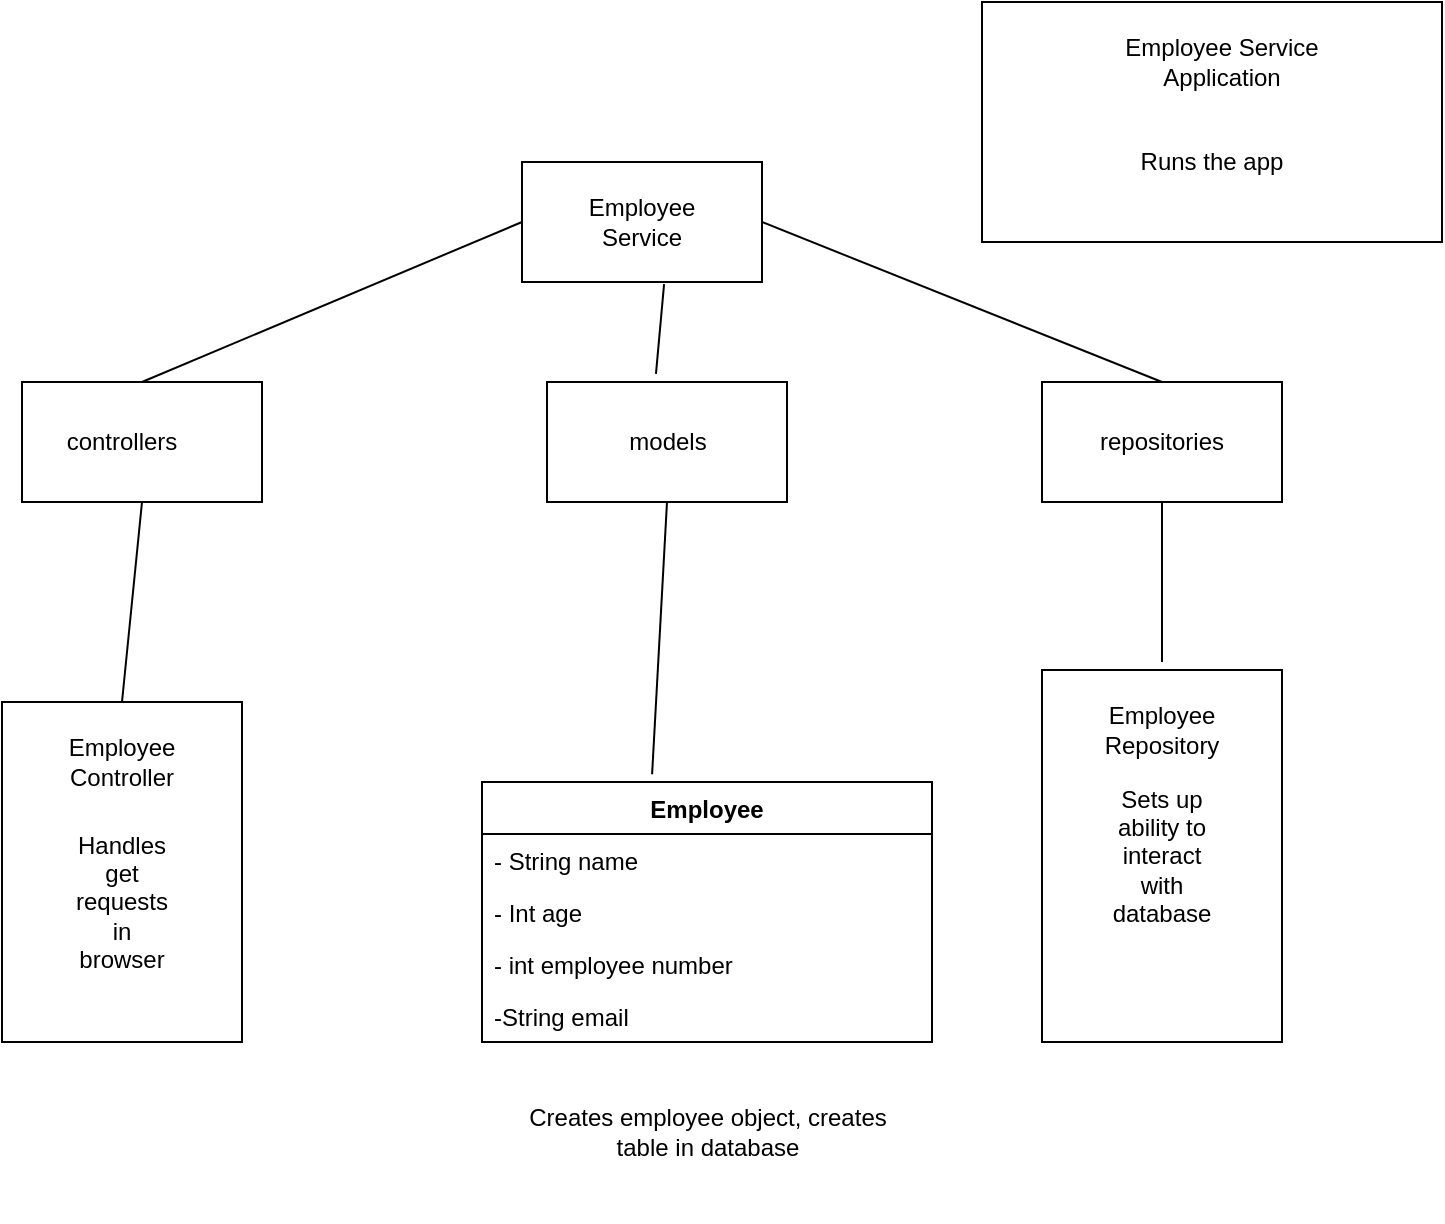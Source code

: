 <mxfile version="14.1.8" type="device"><diagram id="rwJa1vSPAroahQNSqrTD" name="Page-1"><mxGraphModel dx="1209" dy="680" grid="1" gridSize="10" guides="1" tooltips="1" connect="1" arrows="1" fold="1" page="1" pageScale="1" pageWidth="1169" pageHeight="827" math="0" shadow="0"><root><mxCell id="0"/><mxCell id="1" parent="0"/><mxCell id="xawSvrWsJQ1rxcL-zBs6-1" value="Employee" style="swimlane;fontStyle=1;align=center;verticalAlign=top;childLayout=stackLayout;horizontal=1;startSize=26;horizontalStack=0;resizeParent=1;resizeParentMax=0;resizeLast=0;collapsible=1;marginBottom=0;" vertex="1" parent="1"><mxGeometry x="390" y="470" width="225" height="130" as="geometry"/></mxCell><mxCell id="xawSvrWsJQ1rxcL-zBs6-2" value="- String name" style="text;strokeColor=none;fillColor=none;align=left;verticalAlign=top;spacingLeft=4;spacingRight=4;overflow=hidden;rotatable=0;points=[[0,0.5],[1,0.5]];portConstraint=eastwest;" vertex="1" parent="xawSvrWsJQ1rxcL-zBs6-1"><mxGeometry y="26" width="225" height="26" as="geometry"/></mxCell><mxCell id="xawSvrWsJQ1rxcL-zBs6-3" value="- Int age" style="text;strokeColor=none;fillColor=none;align=left;verticalAlign=top;spacingLeft=4;spacingRight=4;overflow=hidden;rotatable=0;points=[[0,0.5],[1,0.5]];portConstraint=eastwest;" vertex="1" parent="xawSvrWsJQ1rxcL-zBs6-1"><mxGeometry y="52" width="225" height="26" as="geometry"/></mxCell><mxCell id="xawSvrWsJQ1rxcL-zBs6-4" value="- int employee number" style="text;strokeColor=none;fillColor=none;align=left;verticalAlign=top;spacingLeft=4;spacingRight=4;overflow=hidden;rotatable=0;points=[[0,0.5],[1,0.5]];portConstraint=eastwest;" vertex="1" parent="xawSvrWsJQ1rxcL-zBs6-1"><mxGeometry y="78" width="225" height="26" as="geometry"/></mxCell><mxCell id="xawSvrWsJQ1rxcL-zBs6-5" value="-String email" style="text;strokeColor=none;fillColor=none;align=left;verticalAlign=top;spacingLeft=4;spacingRight=4;overflow=hidden;rotatable=0;points=[[0,0.5],[1,0.5]];portConstraint=eastwest;" vertex="1" parent="xawSvrWsJQ1rxcL-zBs6-1"><mxGeometry y="104" width="225" height="26" as="geometry"/></mxCell><mxCell id="xawSvrWsJQ1rxcL-zBs6-9" value="" style="rounded=0;whiteSpace=wrap;html=1;" vertex="1" parent="1"><mxGeometry x="410" y="160" width="120" height="60" as="geometry"/></mxCell><mxCell id="xawSvrWsJQ1rxcL-zBs6-10" value="Employee Service" style="text;html=1;strokeColor=none;fillColor=none;align=center;verticalAlign=middle;whiteSpace=wrap;rounded=0;" vertex="1" parent="1"><mxGeometry x="450" y="180" width="40" height="20" as="geometry"/></mxCell><mxCell id="xawSvrWsJQ1rxcL-zBs6-11" value="" style="rounded=0;whiteSpace=wrap;html=1;" vertex="1" parent="1"><mxGeometry x="670" y="270" width="120" height="60" as="geometry"/></mxCell><mxCell id="xawSvrWsJQ1rxcL-zBs6-12" value="" style="rounded=0;whiteSpace=wrap;html=1;" vertex="1" parent="1"><mxGeometry x="422.5" y="270" width="120" height="60" as="geometry"/></mxCell><mxCell id="xawSvrWsJQ1rxcL-zBs6-13" value="" style="rounded=0;whiteSpace=wrap;html=1;" vertex="1" parent="1"><mxGeometry x="160" y="270" width="120" height="60" as="geometry"/></mxCell><mxCell id="xawSvrWsJQ1rxcL-zBs6-14" value="controllers" style="text;html=1;strokeColor=none;fillColor=none;align=center;verticalAlign=middle;whiteSpace=wrap;rounded=0;" vertex="1" parent="1"><mxGeometry x="190" y="290" width="40" height="20" as="geometry"/></mxCell><mxCell id="xawSvrWsJQ1rxcL-zBs6-15" value="models" style="text;html=1;strokeColor=none;fillColor=none;align=center;verticalAlign=middle;whiteSpace=wrap;rounded=0;" vertex="1" parent="1"><mxGeometry x="462.5" y="290" width="40" height="20" as="geometry"/></mxCell><mxCell id="xawSvrWsJQ1rxcL-zBs6-16" value="repositories" style="text;html=1;strokeColor=none;fillColor=none;align=center;verticalAlign=middle;whiteSpace=wrap;rounded=0;" vertex="1" parent="1"><mxGeometry x="710" y="290" width="40" height="20" as="geometry"/></mxCell><mxCell id="xawSvrWsJQ1rxcL-zBs6-17" value="" style="rounded=0;whiteSpace=wrap;html=1;" vertex="1" parent="1"><mxGeometry x="150" y="430" width="120" height="170" as="geometry"/></mxCell><mxCell id="xawSvrWsJQ1rxcL-zBs6-18" value="Employee Controller" style="text;html=1;strokeColor=none;fillColor=none;align=center;verticalAlign=middle;whiteSpace=wrap;rounded=0;" vertex="1" parent="1"><mxGeometry x="190" y="450" width="40" height="20" as="geometry"/></mxCell><mxCell id="xawSvrWsJQ1rxcL-zBs6-19" value="" style="endArrow=none;html=1;exitX=0.5;exitY=0;exitDx=0;exitDy=0;" edge="1" parent="1" source="xawSvrWsJQ1rxcL-zBs6-17"><mxGeometry width="50" height="50" relative="1" as="geometry"><mxPoint x="170" y="380" as="sourcePoint"/><mxPoint x="220" y="330" as="targetPoint"/></mxGeometry></mxCell><mxCell id="xawSvrWsJQ1rxcL-zBs6-22" value="" style="endArrow=none;html=1;entryX=0;entryY=0.5;entryDx=0;entryDy=0;" edge="1" parent="1" target="xawSvrWsJQ1rxcL-zBs6-9"><mxGeometry width="50" height="50" relative="1" as="geometry"><mxPoint x="220" y="270" as="sourcePoint"/><mxPoint x="270" y="220" as="targetPoint"/></mxGeometry></mxCell><mxCell id="xawSvrWsJQ1rxcL-zBs6-23" value="" style="endArrow=none;html=1;entryX=0.592;entryY=1.017;entryDx=0;entryDy=0;entryPerimeter=0;exitX=0.454;exitY=-0.067;exitDx=0;exitDy=0;exitPerimeter=0;" edge="1" parent="1" source="xawSvrWsJQ1rxcL-zBs6-12" target="xawSvrWsJQ1rxcL-zBs6-9"><mxGeometry width="50" height="50" relative="1" as="geometry"><mxPoint x="560" y="530" as="sourcePoint"/><mxPoint x="610" y="480" as="targetPoint"/></mxGeometry></mxCell><mxCell id="xawSvrWsJQ1rxcL-zBs6-25" value="" style="endArrow=none;html=1;entryX=1;entryY=0.5;entryDx=0;entryDy=0;exitX=0.5;exitY=0;exitDx=0;exitDy=0;" edge="1" parent="1" source="xawSvrWsJQ1rxcL-zBs6-11" target="xawSvrWsJQ1rxcL-zBs6-9"><mxGeometry width="50" height="50" relative="1" as="geometry"><mxPoint x="560" y="540" as="sourcePoint"/><mxPoint x="610" y="490" as="targetPoint"/></mxGeometry></mxCell><mxCell id="xawSvrWsJQ1rxcL-zBs6-26" value="" style="endArrow=none;html=1;entryX=0.5;entryY=1;entryDx=0;entryDy=0;exitX=0.378;exitY=-0.03;exitDx=0;exitDy=0;exitPerimeter=0;" edge="1" parent="1" source="xawSvrWsJQ1rxcL-zBs6-1" target="xawSvrWsJQ1rxcL-zBs6-12"><mxGeometry width="50" height="50" relative="1" as="geometry"><mxPoint x="560" y="540" as="sourcePoint"/><mxPoint x="610" y="490" as="targetPoint"/></mxGeometry></mxCell><mxCell id="xawSvrWsJQ1rxcL-zBs6-27" value="" style="rounded=0;whiteSpace=wrap;html=1;" vertex="1" parent="1"><mxGeometry x="670" y="414" width="120" height="186" as="geometry"/></mxCell><mxCell id="xawSvrWsJQ1rxcL-zBs6-28" value="Employee Repository" style="text;html=1;strokeColor=none;fillColor=none;align=center;verticalAlign=middle;whiteSpace=wrap;rounded=0;" vertex="1" parent="1"><mxGeometry x="710" y="434" width="40" height="20" as="geometry"/></mxCell><mxCell id="xawSvrWsJQ1rxcL-zBs6-29" value="" style="endArrow=none;html=1;entryX=0.5;entryY=1;entryDx=0;entryDy=0;" edge="1" parent="1" target="xawSvrWsJQ1rxcL-zBs6-11"><mxGeometry width="50" height="50" relative="1" as="geometry"><mxPoint x="730" y="410" as="sourcePoint"/><mxPoint x="610" y="480" as="targetPoint"/></mxGeometry></mxCell><mxCell id="xawSvrWsJQ1rxcL-zBs6-30" value="Handles get requests in browser&lt;br&gt;" style="text;html=1;strokeColor=none;fillColor=none;align=center;verticalAlign=middle;whiteSpace=wrap;rounded=0;" vertex="1" parent="1"><mxGeometry x="190" y="520" width="40" height="20" as="geometry"/></mxCell><mxCell id="xawSvrWsJQ1rxcL-zBs6-31" value="Sets up ability to interact with database" style="text;html=1;strokeColor=none;fillColor=none;align=center;verticalAlign=middle;whiteSpace=wrap;rounded=0;" vertex="1" parent="1"><mxGeometry x="710" y="497" width="40" height="20" as="geometry"/></mxCell><mxCell id="xawSvrWsJQ1rxcL-zBs6-33" value="Creates employee object, creates table in database&lt;br&gt;" style="text;html=1;strokeColor=none;fillColor=none;align=center;verticalAlign=middle;whiteSpace=wrap;rounded=0;" vertex="1" parent="1"><mxGeometry x="408.75" y="600" width="187.5" height="90" as="geometry"/></mxCell><mxCell id="xawSvrWsJQ1rxcL-zBs6-34" value="" style="rounded=0;whiteSpace=wrap;html=1;" vertex="1" parent="1"><mxGeometry x="640" y="80" width="230" height="120" as="geometry"/></mxCell><mxCell id="xawSvrWsJQ1rxcL-zBs6-35" value="Employee Service Application&lt;br&gt;" style="text;html=1;strokeColor=none;fillColor=none;align=center;verticalAlign=middle;whiteSpace=wrap;rounded=0;" vertex="1" parent="1"><mxGeometry x="690" y="100" width="140" height="20" as="geometry"/></mxCell><mxCell id="xawSvrWsJQ1rxcL-zBs6-38" value="Runs the app" style="text;html=1;strokeColor=none;fillColor=none;align=center;verticalAlign=middle;whiteSpace=wrap;rounded=0;" vertex="1" parent="1"><mxGeometry x="715" y="150" width="80" height="20" as="geometry"/></mxCell></root></mxGraphModel></diagram></mxfile>